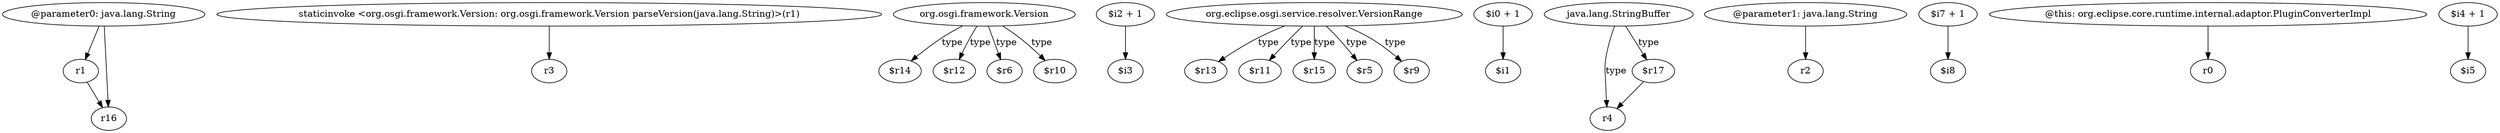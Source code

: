 digraph g {
0[label="@parameter0: java.lang.String"]
1[label="r1"]
0->1[label=""]
2[label="staticinvoke <org.osgi.framework.Version: org.osgi.framework.Version parseVersion(java.lang.String)>(r1)"]
3[label="r3"]
2->3[label=""]
4[label="org.osgi.framework.Version"]
5[label="$r14"]
4->5[label="type"]
6[label="$i2 + 1"]
7[label="$i3"]
6->7[label=""]
8[label="org.eclipse.osgi.service.resolver.VersionRange"]
9[label="$r13"]
8->9[label="type"]
10[label="$i0 + 1"]
11[label="$i1"]
10->11[label=""]
12[label="java.lang.StringBuffer"]
13[label="r4"]
12->13[label="type"]
14[label="@parameter1: java.lang.String"]
15[label="r2"]
14->15[label=""]
16[label="$i7 + 1"]
17[label="$i8"]
16->17[label=""]
18[label="$r12"]
4->18[label="type"]
19[label="$r17"]
12->19[label="type"]
20[label="@this: org.eclipse.core.runtime.internal.adaptor.PluginConverterImpl"]
21[label="r0"]
20->21[label=""]
22[label="$r11"]
8->22[label="type"]
19->13[label=""]
23[label="$r6"]
4->23[label="type"]
24[label="$r10"]
4->24[label="type"]
25[label="r16"]
0->25[label=""]
26[label="$r15"]
8->26[label="type"]
1->25[label=""]
27[label="$r5"]
8->27[label="type"]
28[label="$i4 + 1"]
29[label="$i5"]
28->29[label=""]
30[label="$r9"]
8->30[label="type"]
}